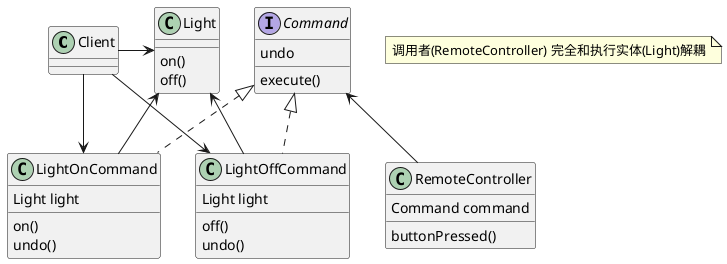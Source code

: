@startuml


class Client{
}

class Light{
    on()
    off()
}

interface Command{
    execute()
    undo
}

class LightOnCommand{
    Light light
    on()
    undo()
}

class LightOffCommand{
    Light light
    off()
    undo()
}

class RemoteController{
    Command command
    buttonPressed()
}

Command <|.. LightOnCommand
Command <|. LightOffCommand
Light <-- LightOnCommand
Light <-- LightOffCommand

Command <-- RemoteController

Client -> Light
Client -> LightOffCommand
Client -> LightOnCommand

note as N1
    调用者(RemoteController) 完全和执行实体(Light)解耦
end note

@enduml